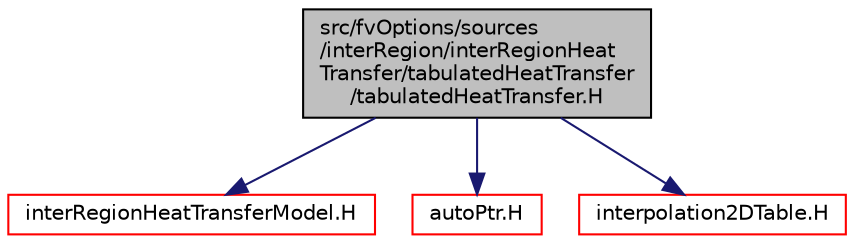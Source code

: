 digraph "src/fvOptions/sources/interRegion/interRegionHeatTransfer/tabulatedHeatTransfer/tabulatedHeatTransfer.H"
{
  bgcolor="transparent";
  edge [fontname="Helvetica",fontsize="10",labelfontname="Helvetica",labelfontsize="10"];
  node [fontname="Helvetica",fontsize="10",shape=record];
  Node0 [label="src/fvOptions/sources\l/interRegion/interRegionHeat\lTransfer/tabulatedHeatTransfer\l/tabulatedHeatTransfer.H",height=0.2,width=0.4,color="black", fillcolor="grey75", style="filled", fontcolor="black"];
  Node0 -> Node1 [color="midnightblue",fontsize="10",style="solid",fontname="Helvetica"];
  Node1 [label="interRegionHeatTransferModel.H",height=0.2,width=0.4,color="red",URL="$a05474.html"];
  Node0 -> Node84 [color="midnightblue",fontsize="10",style="solid",fontname="Helvetica"];
  Node84 [label="autoPtr.H",height=0.2,width=0.4,color="red",URL="$a11828.html"];
  Node0 -> Node355 [color="midnightblue",fontsize="10",style="solid",fontname="Helvetica"];
  Node355 [label="interpolation2DTable.H",height=0.2,width=0.4,color="red",URL="$a11141.html"];
}
